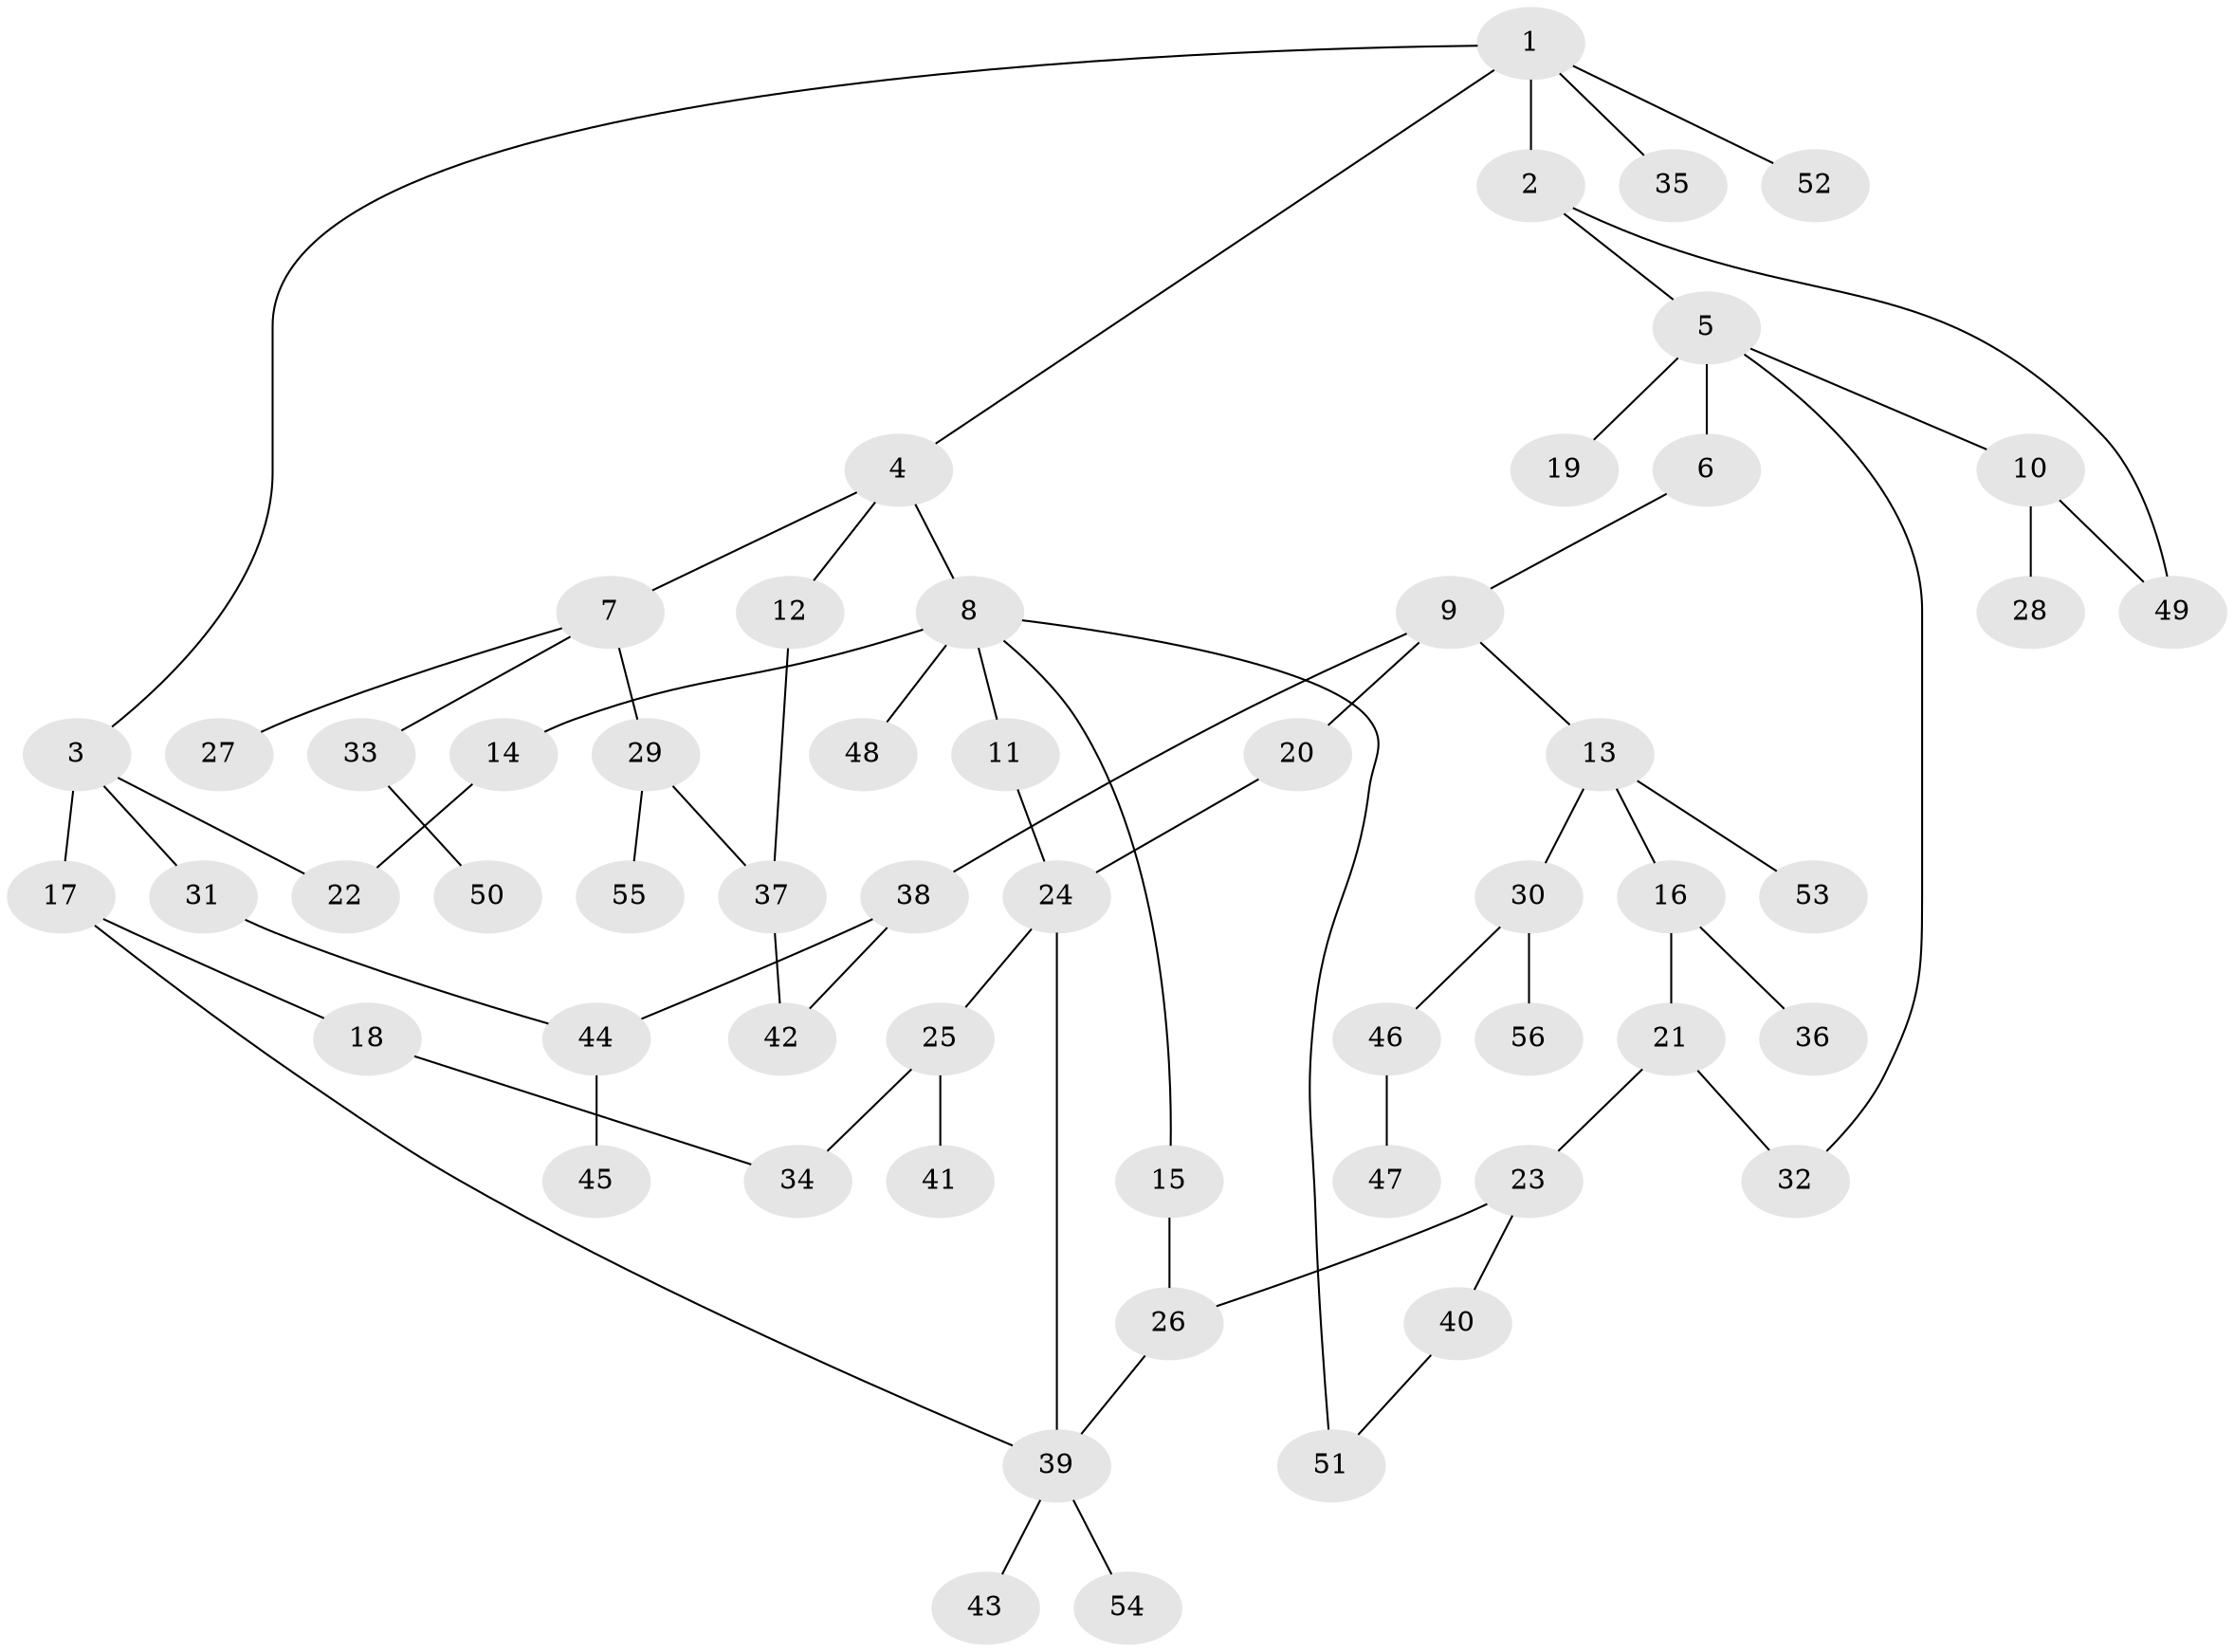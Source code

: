 // Generated by graph-tools (version 1.1) at 2025/25/03/09/25 03:25:29]
// undirected, 56 vertices, 67 edges
graph export_dot {
graph [start="1"]
  node [color=gray90,style=filled];
  1;
  2;
  3;
  4;
  5;
  6;
  7;
  8;
  9;
  10;
  11;
  12;
  13;
  14;
  15;
  16;
  17;
  18;
  19;
  20;
  21;
  22;
  23;
  24;
  25;
  26;
  27;
  28;
  29;
  30;
  31;
  32;
  33;
  34;
  35;
  36;
  37;
  38;
  39;
  40;
  41;
  42;
  43;
  44;
  45;
  46;
  47;
  48;
  49;
  50;
  51;
  52;
  53;
  54;
  55;
  56;
  1 -- 2;
  1 -- 3;
  1 -- 4;
  1 -- 35;
  1 -- 52;
  2 -- 5;
  2 -- 49;
  3 -- 17;
  3 -- 22;
  3 -- 31;
  4 -- 7;
  4 -- 8;
  4 -- 12;
  5 -- 6;
  5 -- 10;
  5 -- 19;
  5 -- 32;
  6 -- 9;
  7 -- 27;
  7 -- 29;
  7 -- 33;
  8 -- 11;
  8 -- 14;
  8 -- 15;
  8 -- 48;
  8 -- 51;
  9 -- 13;
  9 -- 20;
  9 -- 38;
  10 -- 28;
  10 -- 49;
  11 -- 24;
  12 -- 37;
  13 -- 16;
  13 -- 30;
  13 -- 53;
  14 -- 22;
  15 -- 26;
  16 -- 21;
  16 -- 36;
  17 -- 18;
  17 -- 39;
  18 -- 34;
  20 -- 24;
  21 -- 23;
  21 -- 32;
  23 -- 40;
  23 -- 26;
  24 -- 25;
  24 -- 39;
  25 -- 41;
  25 -- 34;
  26 -- 39;
  29 -- 37;
  29 -- 55;
  30 -- 46;
  30 -- 56;
  31 -- 44;
  33 -- 50;
  37 -- 42;
  38 -- 44;
  38 -- 42;
  39 -- 43;
  39 -- 54;
  40 -- 51;
  44 -- 45;
  46 -- 47;
}
